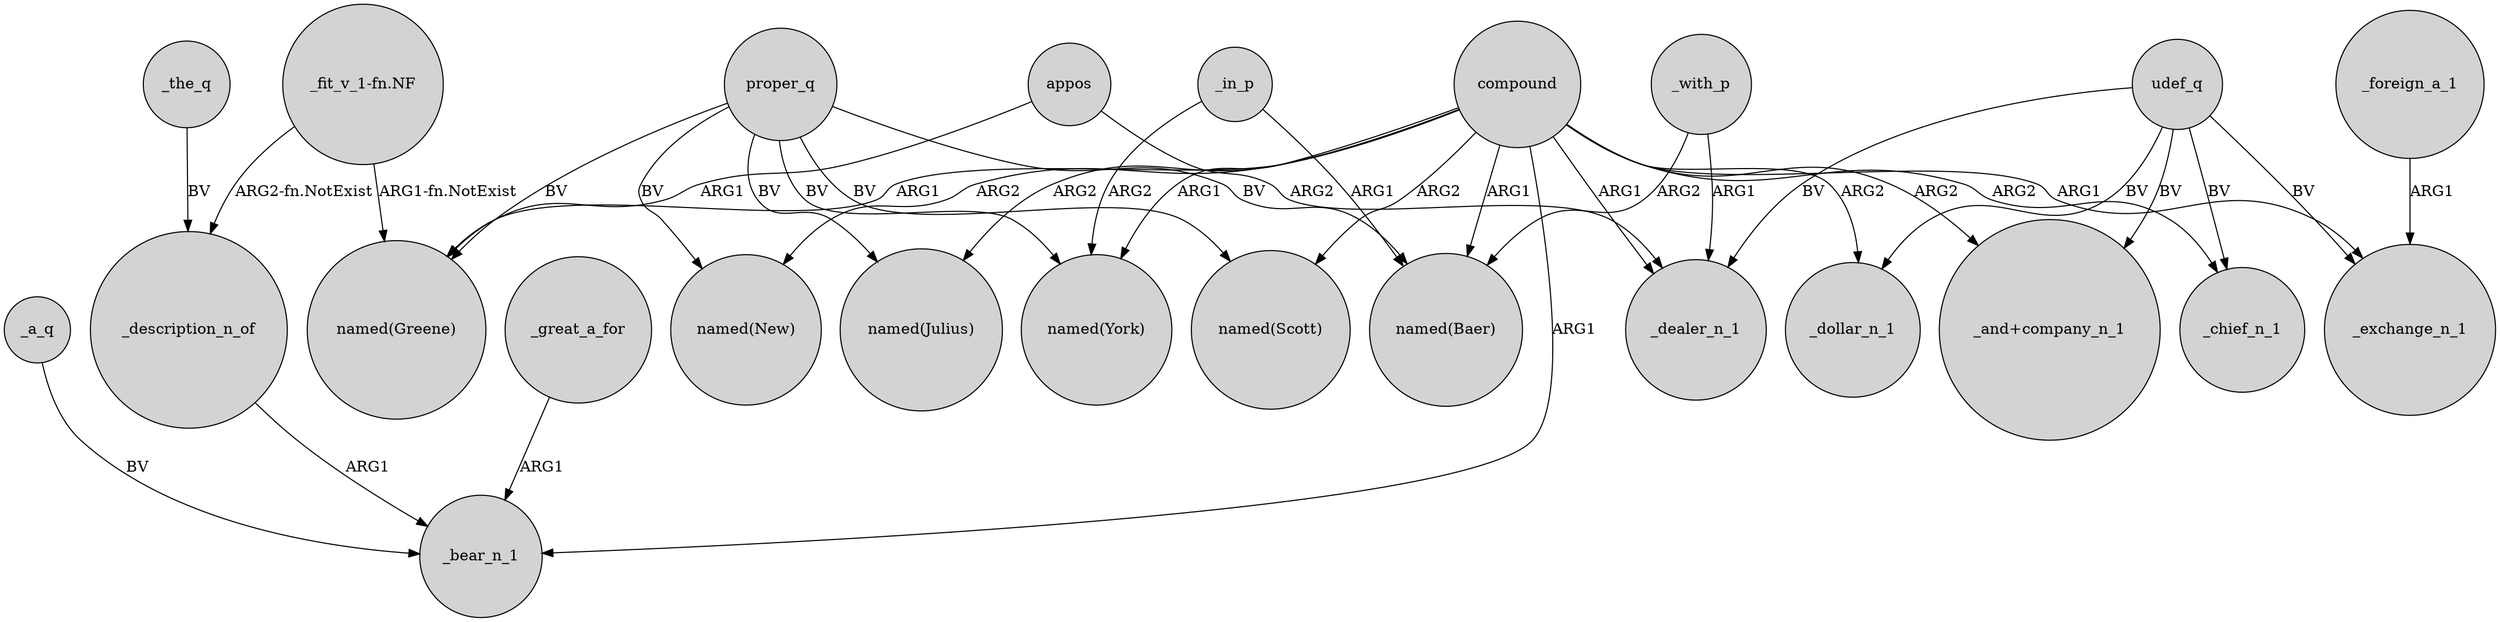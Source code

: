 digraph {
	node [shape=circle style=filled]
	_a_q -> _bear_n_1 [label=BV]
	compound -> "named(New)" [label=ARG2]
	_with_p -> "named(Baer)" [label=ARG2]
	proper_q -> "named(New)" [label=BV]
	"_fit_v_1-fn.NF" -> _description_n_of [label="ARG2-fn.NotExist"]
	_foreign_a_1 -> _exchange_n_1 [label=ARG1]
	compound -> "named(Baer)" [label=ARG1]
	_with_p -> _dealer_n_1 [label=ARG1]
	proper_q -> "named(Baer)" [label=BV]
	appos -> _dealer_n_1 [label=ARG2]
	compound -> _dealer_n_1 [label=ARG1]
	compound -> "named(Greene)" [label=ARG1]
	compound -> _chief_n_1 [label=ARG2]
	proper_q -> "named(Julius)" [label=BV]
	_description_n_of -> _bear_n_1 [label=ARG1]
	compound -> "named(York)" [label=ARG1]
	_great_a_for -> _bear_n_1 [label=ARG1]
	proper_q -> "named(Scott)" [label=BV]
	udef_q -> _chief_n_1 [label=BV]
	compound -> _exchange_n_1 [label=ARG1]
	compound -> "_and+company_n_1" [label=ARG2]
	compound -> _bear_n_1 [label=ARG1]
	compound -> "named(Julius)" [label=ARG2]
	_in_p -> "named(Baer)" [label=ARG1]
	_in_p -> "named(York)" [label=ARG2]
	proper_q -> "named(Greene)" [label=BV]
	udef_q -> "_and+company_n_1" [label=BV]
	appos -> "named(Greene)" [label=ARG1]
	udef_q -> _dealer_n_1 [label=BV]
	udef_q -> _exchange_n_1 [label=BV]
	proper_q -> "named(York)" [label=BV]
	_the_q -> _description_n_of [label=BV]
	compound -> _dollar_n_1 [label=ARG2]
	compound -> "named(Scott)" [label=ARG2]
	"_fit_v_1-fn.NF" -> "named(Greene)" [label="ARG1-fn.NotExist"]
	udef_q -> _dollar_n_1 [label=BV]
}
